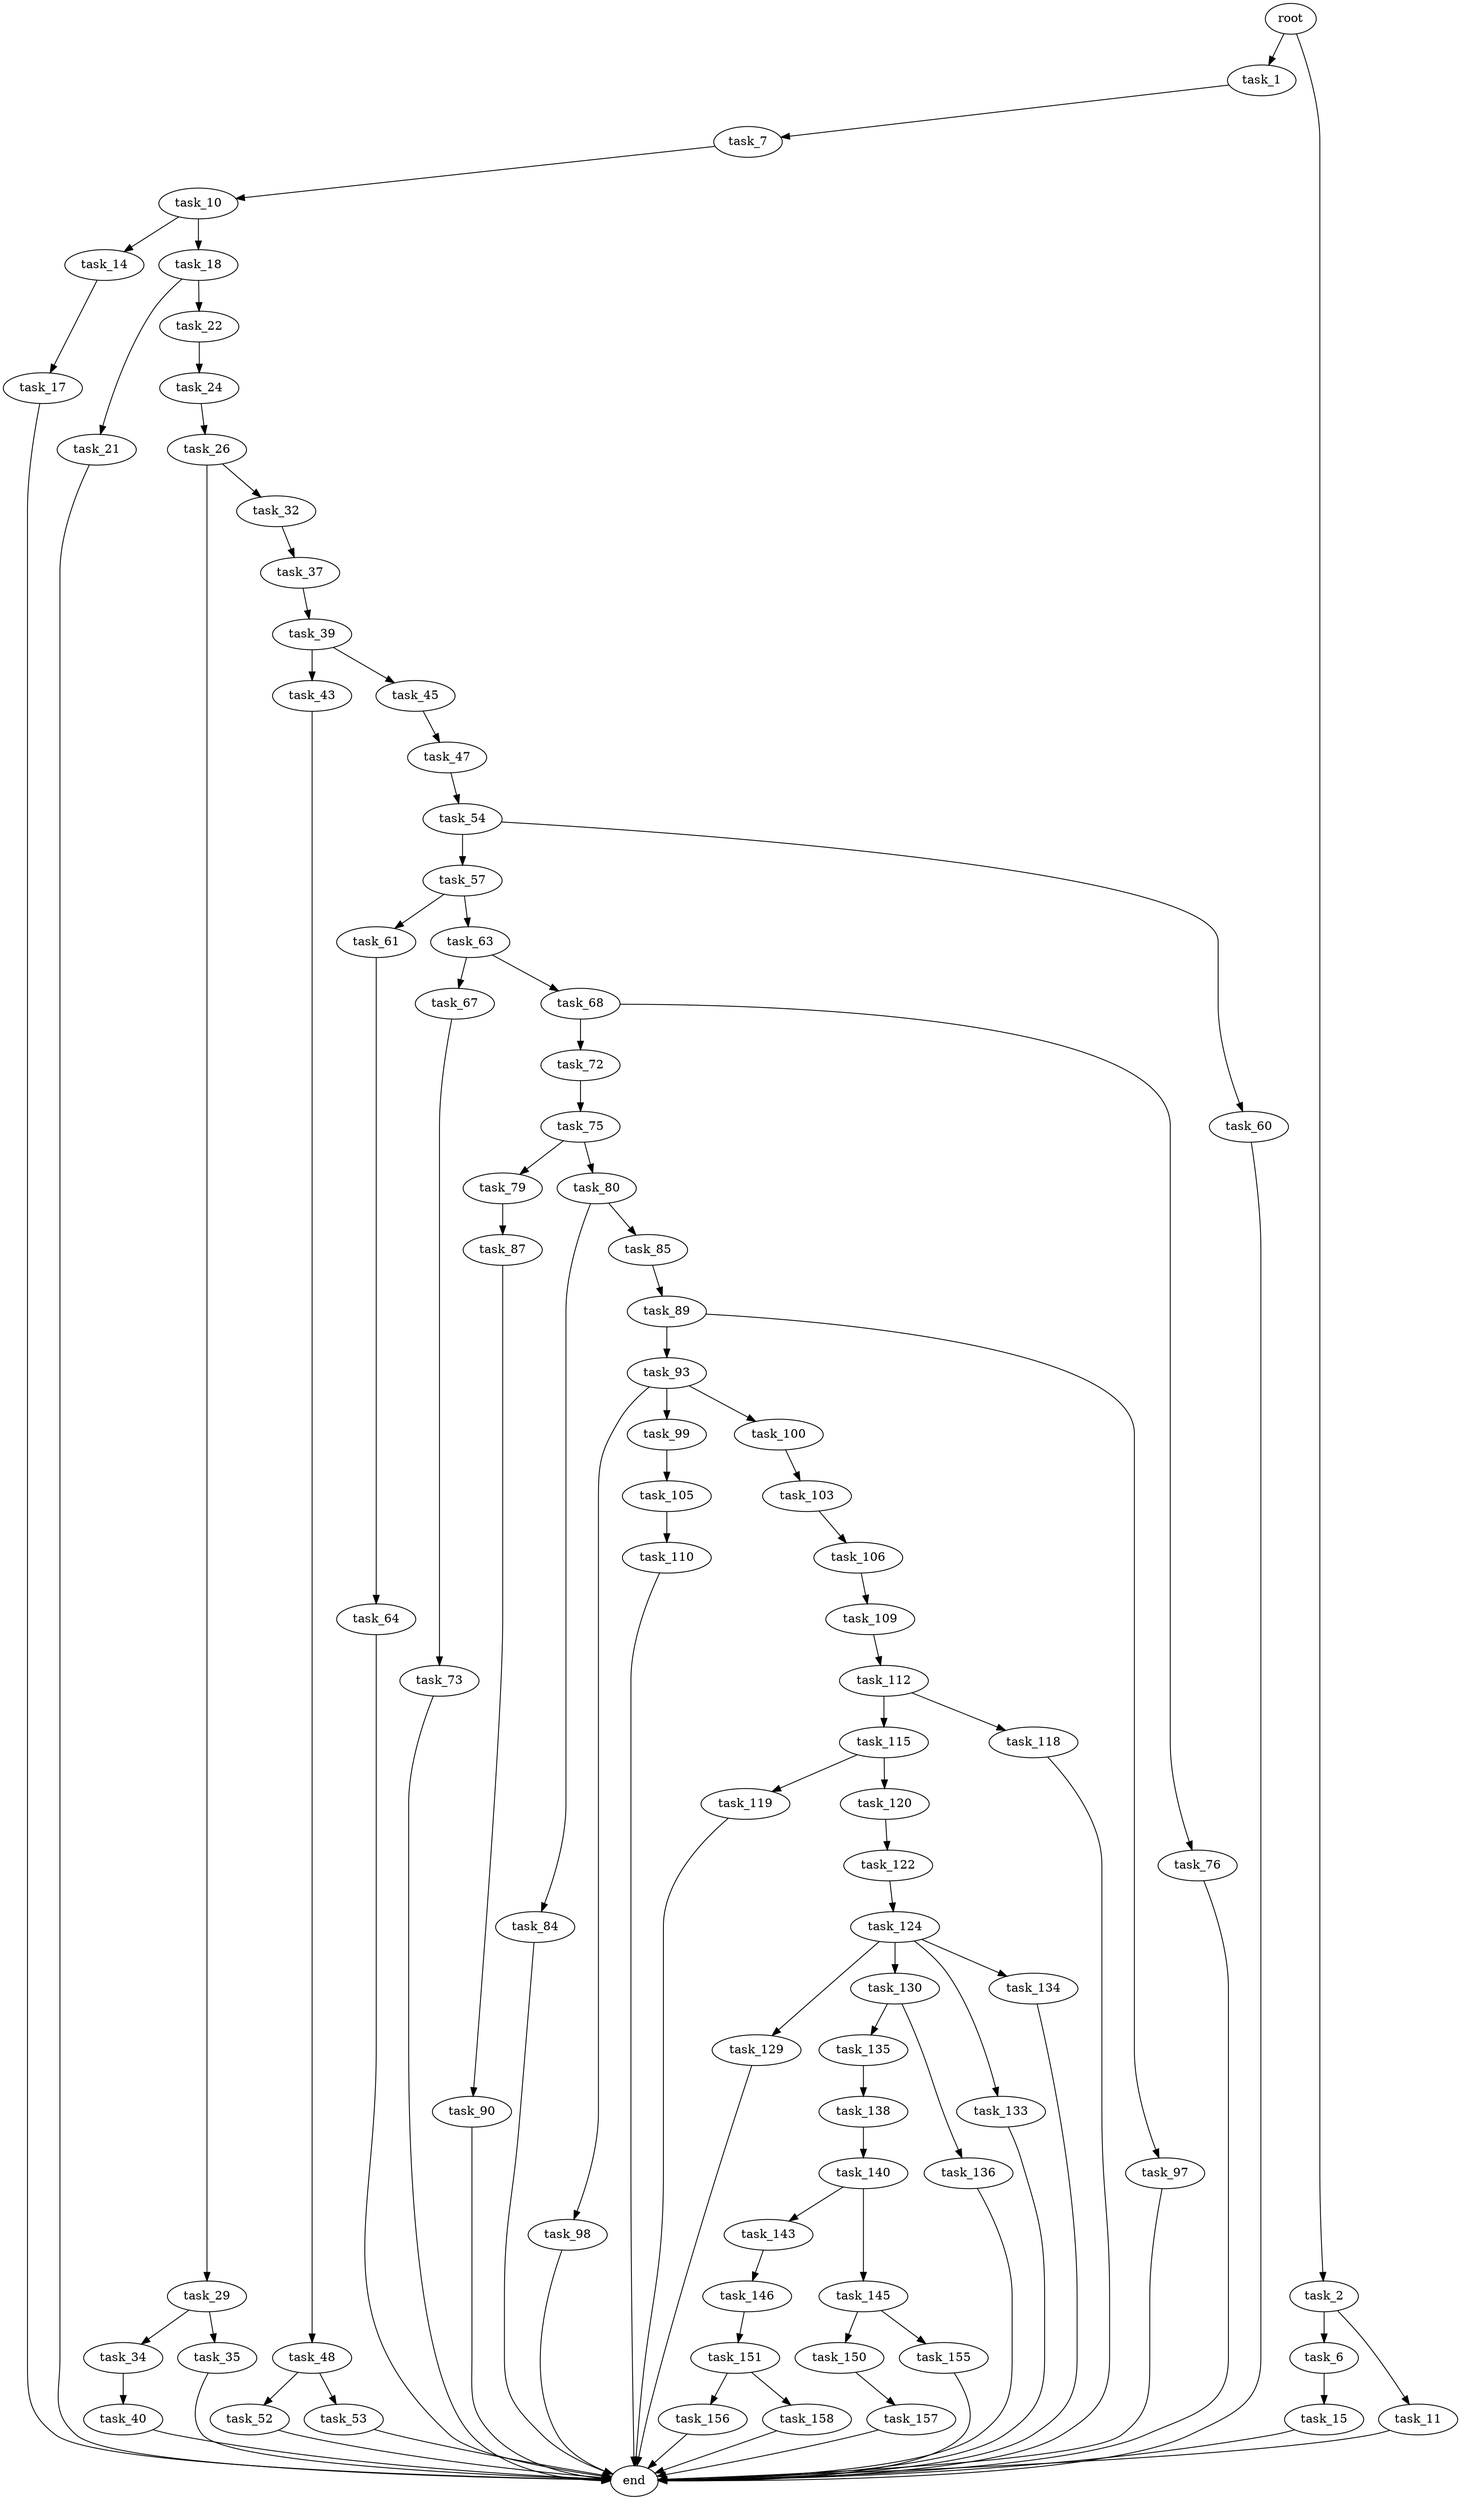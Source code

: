 digraph G {
  root [size="0.000000"];
  task_1 [size="14820170227.000000"];
  task_2 [size="231928233984.000000"];
  task_6 [size="24953754655.000000"];
  task_7 [size="947848624.000000"];
  task_10 [size="8589934592.000000"];
  task_11 [size="5863056554.000000"];
  task_14 [size="24252697183.000000"];
  task_15 [size="28991029248.000000"];
  task_17 [size="610980959082.000000"];
  task_18 [size="5770433420.000000"];
  task_21 [size="2138874511.000000"];
  task_22 [size="549755813888.000000"];
  task_24 [size="5719105206.000000"];
  task_26 [size="134217728000.000000"];
  task_29 [size="2413788667.000000"];
  task_32 [size="27705112571.000000"];
  task_34 [size="28991029248.000000"];
  task_35 [size="336411444457.000000"];
  task_37 [size="10565580790.000000"];
  task_39 [size="30777005097.000000"];
  task_40 [size="1073741824000.000000"];
  task_43 [size="1396441444.000000"];
  task_45 [size="28991029248.000000"];
  task_47 [size="1795721702.000000"];
  task_48 [size="231928233984.000000"];
  task_52 [size="89261994277.000000"];
  task_53 [size="9612984875.000000"];
  task_54 [size="68719476736.000000"];
  task_57 [size="3203184155.000000"];
  task_60 [size="15403355756.000000"];
  task_61 [size="570351574958.000000"];
  task_63 [size="1009681390465.000000"];
  task_64 [size="7784281860.000000"];
  task_67 [size="68719476736.000000"];
  task_68 [size="921554054818.000000"];
  task_72 [size="39508943650.000000"];
  task_73 [size="134217728000.000000"];
  task_75 [size="782757789696.000000"];
  task_76 [size="28991029248.000000"];
  task_79 [size="3190966018.000000"];
  task_80 [size="876491171743.000000"];
  task_84 [size="362714564827.000000"];
  task_85 [size="28991029248.000000"];
  task_87 [size="4894564341.000000"];
  task_89 [size="1073741824000.000000"];
  task_90 [size="131910968609.000000"];
  task_93 [size="13345387537.000000"];
  task_97 [size="42273452970.000000"];
  task_98 [size="586392341.000000"];
  task_99 [size="134217728000.000000"];
  task_100 [size="549755813888.000000"];
  task_103 [size="104553194999.000000"];
  task_105 [size="47921325672.000000"];
  task_106 [size="253122504683.000000"];
  task_109 [size="666501166636.000000"];
  task_110 [size="368293445632.000000"];
  task_112 [size="1815808866.000000"];
  task_115 [size="1121947083528.000000"];
  task_118 [size="940261706453.000000"];
  task_119 [size="23482362054.000000"];
  task_120 [size="1768203235.000000"];
  task_122 [size="42561882213.000000"];
  task_124 [size="1831913040.000000"];
  task_129 [size="68719476736.000000"];
  task_130 [size="19838402391.000000"];
  task_133 [size="231928233984.000000"];
  task_134 [size="17027244070.000000"];
  task_135 [size="782757789696.000000"];
  task_136 [size="100523229804.000000"];
  task_138 [size="1407987120299.000000"];
  task_140 [size="134217728000.000000"];
  task_143 [size="782757789696.000000"];
  task_145 [size="9323889104.000000"];
  task_146 [size="318701199522.000000"];
  task_150 [size="1073741824000.000000"];
  task_151 [size="2063092590.000000"];
  task_155 [size="6325737482.000000"];
  task_156 [size="473621778.000000"];
  task_157 [size="5651905335.000000"];
  task_158 [size="43566933602.000000"];
  end [size="0.000000"];

  root -> task_1 [size="1.000000"];
  root -> task_2 [size="1.000000"];
  task_1 -> task_7 [size="301989888.000000"];
  task_2 -> task_6 [size="301989888.000000"];
  task_2 -> task_11 [size="301989888.000000"];
  task_6 -> task_15 [size="536870912.000000"];
  task_7 -> task_10 [size="33554432.000000"];
  task_10 -> task_14 [size="33554432.000000"];
  task_10 -> task_18 [size="33554432.000000"];
  task_11 -> end [size="1.000000"];
  task_14 -> task_17 [size="411041792.000000"];
  task_15 -> end [size="1.000000"];
  task_17 -> end [size="1.000000"];
  task_18 -> task_21 [size="134217728.000000"];
  task_18 -> task_22 [size="134217728.000000"];
  task_21 -> end [size="1.000000"];
  task_22 -> task_24 [size="536870912.000000"];
  task_24 -> task_26 [size="134217728.000000"];
  task_26 -> task_29 [size="209715200.000000"];
  task_26 -> task_32 [size="209715200.000000"];
  task_29 -> task_34 [size="134217728.000000"];
  task_29 -> task_35 [size="134217728.000000"];
  task_32 -> task_37 [size="75497472.000000"];
  task_34 -> task_40 [size="75497472.000000"];
  task_35 -> end [size="1.000000"];
  task_37 -> task_39 [size="301989888.000000"];
  task_39 -> task_43 [size="536870912.000000"];
  task_39 -> task_45 [size="536870912.000000"];
  task_40 -> end [size="1.000000"];
  task_43 -> task_48 [size="134217728.000000"];
  task_45 -> task_47 [size="75497472.000000"];
  task_47 -> task_54 [size="33554432.000000"];
  task_48 -> task_52 [size="301989888.000000"];
  task_48 -> task_53 [size="301989888.000000"];
  task_52 -> end [size="1.000000"];
  task_53 -> end [size="1.000000"];
  task_54 -> task_57 [size="134217728.000000"];
  task_54 -> task_60 [size="134217728.000000"];
  task_57 -> task_61 [size="75497472.000000"];
  task_57 -> task_63 [size="75497472.000000"];
  task_60 -> end [size="1.000000"];
  task_61 -> task_64 [size="536870912.000000"];
  task_63 -> task_67 [size="838860800.000000"];
  task_63 -> task_68 [size="838860800.000000"];
  task_64 -> end [size="1.000000"];
  task_67 -> task_73 [size="134217728.000000"];
  task_68 -> task_72 [size="838860800.000000"];
  task_68 -> task_76 [size="838860800.000000"];
  task_72 -> task_75 [size="679477248.000000"];
  task_73 -> end [size="1.000000"];
  task_75 -> task_79 [size="679477248.000000"];
  task_75 -> task_80 [size="679477248.000000"];
  task_76 -> end [size="1.000000"];
  task_79 -> task_87 [size="75497472.000000"];
  task_80 -> task_84 [size="679477248.000000"];
  task_80 -> task_85 [size="679477248.000000"];
  task_84 -> end [size="1.000000"];
  task_85 -> task_89 [size="75497472.000000"];
  task_87 -> task_90 [size="134217728.000000"];
  task_89 -> task_93 [size="838860800.000000"];
  task_89 -> task_97 [size="838860800.000000"];
  task_90 -> end [size="1.000000"];
  task_93 -> task_98 [size="411041792.000000"];
  task_93 -> task_99 [size="411041792.000000"];
  task_93 -> task_100 [size="411041792.000000"];
  task_97 -> end [size="1.000000"];
  task_98 -> end [size="1.000000"];
  task_99 -> task_105 [size="209715200.000000"];
  task_100 -> task_103 [size="536870912.000000"];
  task_103 -> task_106 [size="301989888.000000"];
  task_105 -> task_110 [size="838860800.000000"];
  task_106 -> task_109 [size="679477248.000000"];
  task_109 -> task_112 [size="411041792.000000"];
  task_110 -> end [size="1.000000"];
  task_112 -> task_115 [size="33554432.000000"];
  task_112 -> task_118 [size="33554432.000000"];
  task_115 -> task_119 [size="679477248.000000"];
  task_115 -> task_120 [size="679477248.000000"];
  task_118 -> end [size="1.000000"];
  task_119 -> end [size="1.000000"];
  task_120 -> task_122 [size="134217728.000000"];
  task_122 -> task_124 [size="838860800.000000"];
  task_124 -> task_129 [size="33554432.000000"];
  task_124 -> task_130 [size="33554432.000000"];
  task_124 -> task_133 [size="33554432.000000"];
  task_124 -> task_134 [size="33554432.000000"];
  task_129 -> end [size="1.000000"];
  task_130 -> task_135 [size="33554432.000000"];
  task_130 -> task_136 [size="33554432.000000"];
  task_133 -> end [size="1.000000"];
  task_134 -> end [size="1.000000"];
  task_135 -> task_138 [size="679477248.000000"];
  task_136 -> end [size="1.000000"];
  task_138 -> task_140 [size="838860800.000000"];
  task_140 -> task_143 [size="209715200.000000"];
  task_140 -> task_145 [size="209715200.000000"];
  task_143 -> task_146 [size="679477248.000000"];
  task_145 -> task_150 [size="209715200.000000"];
  task_145 -> task_155 [size="209715200.000000"];
  task_146 -> task_151 [size="411041792.000000"];
  task_150 -> task_157 [size="838860800.000000"];
  task_151 -> task_156 [size="33554432.000000"];
  task_151 -> task_158 [size="33554432.000000"];
  task_155 -> end [size="1.000000"];
  task_156 -> end [size="1.000000"];
  task_157 -> end [size="1.000000"];
  task_158 -> end [size="1.000000"];
}
